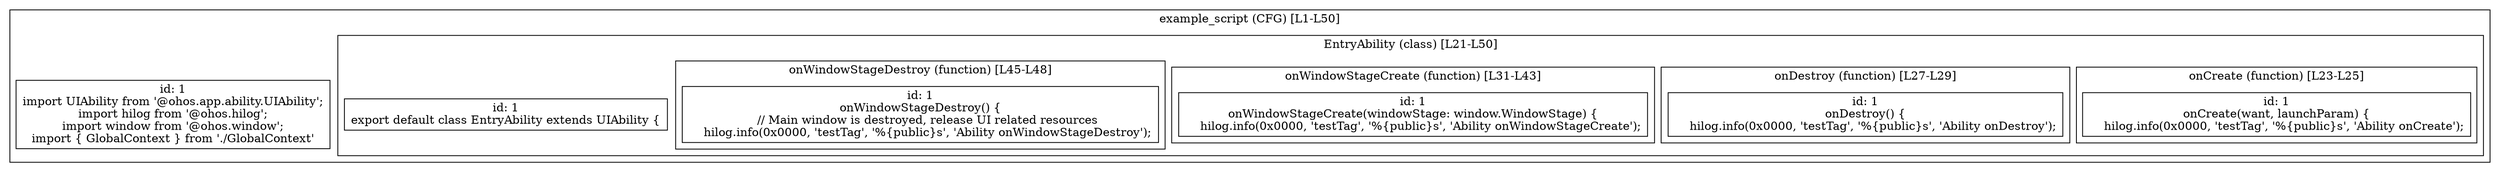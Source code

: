 digraph "2.ts" {
  subgraph "cluster_1" {
    label="example_script (CFG) [L1-L50]";
    node_1_1 [label="id: 1\nimport UIAbility from '@ohos.app.ability.UIAbility';
import hilog from '@ohos.hilog';
import window from '@ohos.window';
import { GlobalContext } from './GlobalContext'", shape=box];
  subgraph "cluster_2" {
    label="EntryAbility (class) [L21-L50]";
    node_2_1 [label="id: 1\nexport default class EntryAbility extends UIAbility {", shape=box];
  subgraph "cluster_3" {
    label="onCreate (function) [L23-L25]";
    node_3_1 [label="id: 1\nonCreate(want, launchParam) {
    hilog.info(0x0000, 'testTag', '%{public}s', 'Ability onCreate');", shape=box];
  }
  subgraph "cluster_4" {
    label="onDestroy (function) [L27-L29]";
    node_4_1 [label="id: 1\nonDestroy() {
    hilog.info(0x0000, 'testTag', '%{public}s', 'Ability onDestroy');", shape=box];
  }
  subgraph "cluster_5" {
    label="onWindowStageCreate (function) [L31-L43]";
    node_5_1 [label="id: 1\nonWindowStageCreate(windowStage: window.WindowStage) {
    hilog.info(0x0000, 'testTag', '%{public}s', 'Ability onWindowStageCreate');", shape=box];
  }
  subgraph "cluster_6" {
    label="onWindowStageDestroy (function) [L45-L48]";
    node_6_1 [label="id: 1\nonWindowStageDestroy() {
    // Main window is destroyed, release UI related resources
    hilog.info(0x0000, 'testTag', '%{public}s', 'Ability onWindowStageDestroy');", shape=box];
  }
  }
  }
}